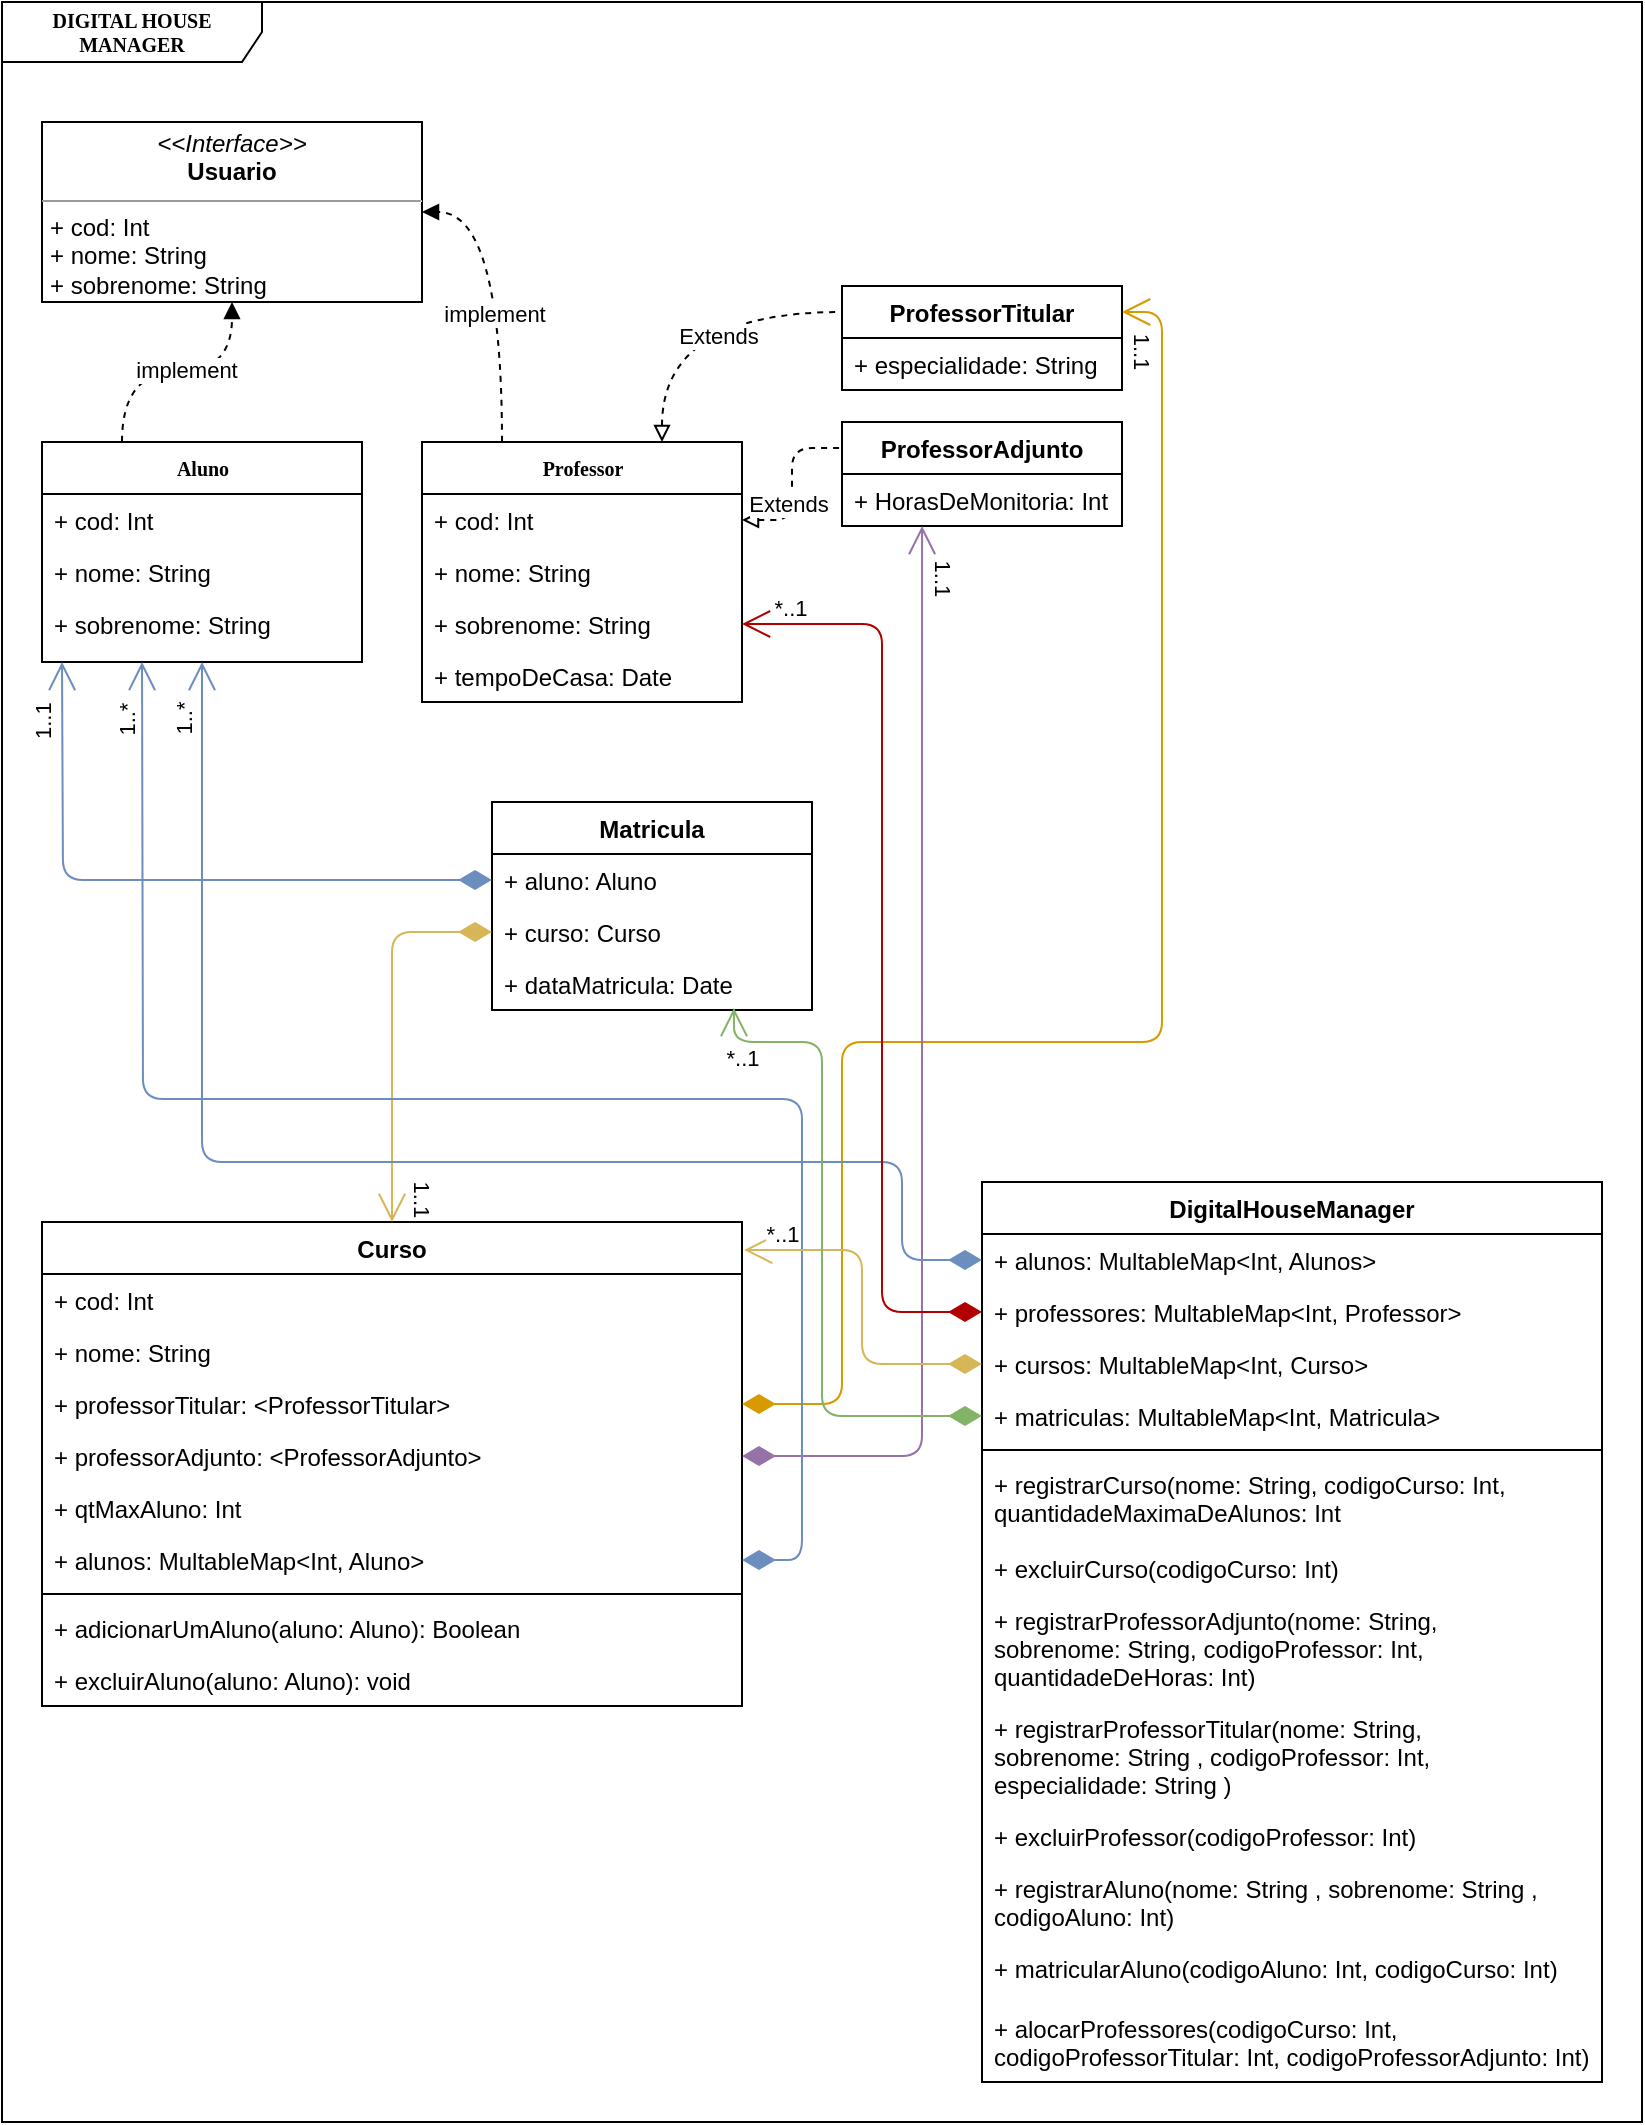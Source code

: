 <mxfile version="13.7.3" type="device"><diagram name="Page-1" id="c4acf3e9-155e-7222-9cf6-157b1a14988f"><mxGraphModel dx="1422" dy="822" grid="1" gridSize="10" guides="1" tooltips="1" connect="1" arrows="1" fold="1" page="1" pageScale="1" pageWidth="850" pageHeight="1100" background="#ffffff" math="0" shadow="0"><root><mxCell id="0"/><mxCell id="1" parent="0"/><mxCell id="17acba5748e5396b-1" value="&lt;b&gt;DIGITAL HOUSE MANAGER&lt;/b&gt;" style="shape=umlFrame;whiteSpace=wrap;html=1;rounded=0;shadow=0;comic=0;labelBackgroundColor=none;strokeWidth=1;fontFamily=Verdana;fontSize=10;align=center;width=130;height=30;" parent="1" vertex="1"><mxGeometry x="20" y="20" width="820" height="1060" as="geometry"/></mxCell><mxCell id="5d2195bd80daf111-18" value="&lt;p style=&quot;margin: 0px ; margin-top: 4px ; text-align: center&quot;&gt;&lt;i&gt;&amp;lt;&amp;lt;Interface&amp;gt;&amp;gt;&lt;/i&gt;&lt;br&gt;&lt;b&gt;Usuario&lt;/b&gt;&lt;/p&gt;&lt;hr size=&quot;1&quot;&gt;&lt;p style=&quot;margin: 0px ; margin-left: 4px&quot;&gt;+ cod: Int&lt;br&gt;+ nome: String&lt;/p&gt;&lt;p style=&quot;margin: 0px ; margin-left: 4px&quot;&gt;+ sobrenome: String&lt;/p&gt;" style="verticalAlign=top;align=left;overflow=fill;fontSize=12;fontFamily=Helvetica;html=1;rounded=0;shadow=0;comic=0;labelBackgroundColor=none;strokeWidth=1" parent="1" vertex="1"><mxGeometry x="40" y="80" width="190" height="90" as="geometry"/></mxCell><mxCell id="fghhIBvRwa1IdFQDyETA-71" style="edgeStyle=orthogonalEdgeStyle;orthogonalLoop=1;jettySize=auto;html=1;exitX=0.25;exitY=0;exitDx=0;exitDy=0;entryX=0.5;entryY=1;entryDx=0;entryDy=0;endArrow=block;endFill=1;curved=1;startArrow=none;startFill=0;shadow=0;sketch=0;dashed=1;" parent="1" source="17acba5748e5396b-20" target="5d2195bd80daf111-18" edge="1"><mxGeometry relative="1" as="geometry"/></mxCell><mxCell id="LYIps1EA8uZqR7ykIR2i-9" value="implement" style="edgeLabel;html=1;align=center;verticalAlign=middle;resizable=0;points=[];" vertex="1" connectable="0" parent="fghhIBvRwa1IdFQDyETA-71"><mxGeometry x="0.073" y="1" relative="1" as="geometry"><mxPoint as="offset"/></mxGeometry></mxCell><mxCell id="17acba5748e5396b-20" value="&lt;b&gt;Aluno&lt;/b&gt;" style="swimlane;html=1;fontStyle=0;childLayout=stackLayout;horizontal=1;startSize=26;fillColor=none;horizontalStack=0;resizeParent=1;resizeLast=0;collapsible=1;marginBottom=0;swimlaneFillColor=#ffffff;rounded=0;shadow=0;comic=0;labelBackgroundColor=none;strokeWidth=1;fontFamily=Verdana;fontSize=10;align=center;" parent="1" vertex="1"><mxGeometry x="40" y="240" width="160" height="110" as="geometry"/></mxCell><mxCell id="17acba5748e5396b-26" value="+ cod: Int" style="text;html=1;strokeColor=none;fillColor=none;align=left;verticalAlign=top;spacingLeft=4;spacingRight=4;whiteSpace=wrap;overflow=hidden;rotatable=0;points=[[0,0.5],[1,0.5]];portConstraint=eastwest;" parent="17acba5748e5396b-20" vertex="1"><mxGeometry y="26" width="160" height="26" as="geometry"/></mxCell><mxCell id="17acba5748e5396b-21" value="+ nome: String" style="text;html=1;strokeColor=none;fillColor=none;align=left;verticalAlign=top;spacingLeft=4;spacingRight=4;whiteSpace=wrap;overflow=hidden;rotatable=0;points=[[0,0.5],[1,0.5]];portConstraint=eastwest;" parent="17acba5748e5396b-20" vertex="1"><mxGeometry y="52" width="160" height="26" as="geometry"/></mxCell><mxCell id="17acba5748e5396b-24" value="+ sobrenome: String" style="text;html=1;strokeColor=none;fillColor=none;align=left;verticalAlign=top;spacingLeft=4;spacingRight=4;whiteSpace=wrap;overflow=hidden;rotatable=0;points=[[0,0.5],[1,0.5]];portConstraint=eastwest;" parent="17acba5748e5396b-20" vertex="1"><mxGeometry y="78" width="160" height="26" as="geometry"/></mxCell><mxCell id="fghhIBvRwa1IdFQDyETA-9" style="edgeStyle=orthogonalEdgeStyle;orthogonalLoop=1;jettySize=auto;html=1;exitX=0.75;exitY=0;exitDx=0;exitDy=0;entryX=0;entryY=0.25;entryDx=0;entryDy=0;endArrow=none;endFill=0;shadow=0;startFill=0;startArrow=block;sketch=0;curved=1;dashed=1;" parent="1" source="17acba5748e5396b-30" target="fghhIBvRwa1IdFQDyETA-4" edge="1"><mxGeometry relative="1" as="geometry"/></mxCell><mxCell id="LYIps1EA8uZqR7ykIR2i-11" value="Extends" style="edgeLabel;html=1;align=center;verticalAlign=middle;resizable=0;points=[];" vertex="1" connectable="0" parent="fghhIBvRwa1IdFQDyETA-9"><mxGeometry x="0.197" y="-12" relative="1" as="geometry"><mxPoint as="offset"/></mxGeometry></mxCell><mxCell id="fghhIBvRwa1IdFQDyETA-69" style="edgeStyle=orthogonalEdgeStyle;orthogonalLoop=1;jettySize=auto;html=1;exitX=0.25;exitY=0;exitDx=0;exitDy=0;entryX=1;entryY=0.5;entryDx=0;entryDy=0;endArrow=block;endFill=1;shadow=0;startFill=0;startArrow=none;sketch=0;curved=1;dashed=1;" parent="1" source="17acba5748e5396b-30" target="5d2195bd80daf111-18" edge="1"><mxGeometry relative="1" as="geometry"/></mxCell><mxCell id="LYIps1EA8uZqR7ykIR2i-10" value="implement" style="edgeLabel;html=1;align=center;verticalAlign=middle;resizable=0;points=[];" vertex="1" connectable="0" parent="fghhIBvRwa1IdFQDyETA-69"><mxGeometry x="-0.17" y="4" relative="1" as="geometry"><mxPoint as="offset"/></mxGeometry></mxCell><mxCell id="17acba5748e5396b-30" value="&lt;b&gt;Professor&lt;/b&gt;" style="swimlane;html=1;fontStyle=0;childLayout=stackLayout;horizontal=1;startSize=26;fillColor=none;horizontalStack=0;resizeParent=1;resizeLast=0;collapsible=1;marginBottom=0;swimlaneFillColor=#ffffff;rounded=0;shadow=0;comic=0;labelBackgroundColor=none;strokeWidth=1;fontFamily=Verdana;fontSize=10;align=center;" parent="1" vertex="1"><mxGeometry x="230" y="240" width="160" height="130" as="geometry"/></mxCell><mxCell id="17acba5748e5396b-31" value="+ cod: Int" style="text;html=1;strokeColor=none;fillColor=none;align=left;verticalAlign=top;spacingLeft=4;spacingRight=4;whiteSpace=wrap;overflow=hidden;rotatable=0;points=[[0,0.5],[1,0.5]];portConstraint=eastwest;" parent="17acba5748e5396b-30" vertex="1"><mxGeometry y="26" width="160" height="26" as="geometry"/></mxCell><mxCell id="17acba5748e5396b-32" value="+ nome: String" style="text;html=1;strokeColor=none;fillColor=none;align=left;verticalAlign=top;spacingLeft=4;spacingRight=4;whiteSpace=wrap;overflow=hidden;rotatable=0;points=[[0,0.5],[1,0.5]];portConstraint=eastwest;" parent="17acba5748e5396b-30" vertex="1"><mxGeometry y="52" width="160" height="26" as="geometry"/></mxCell><mxCell id="17acba5748e5396b-33" value="+ sobrenome: String" style="text;html=1;strokeColor=none;fillColor=none;align=left;verticalAlign=top;spacingLeft=4;spacingRight=4;whiteSpace=wrap;overflow=hidden;rotatable=0;points=[[0,0.5],[1,0.5]];portConstraint=eastwest;" parent="17acba5748e5396b-30" vertex="1"><mxGeometry y="78" width="160" height="26" as="geometry"/></mxCell><mxCell id="fghhIBvRwa1IdFQDyETA-3" value="+ tempoDeCasa: Date" style="text;html=1;strokeColor=none;fillColor=none;align=left;verticalAlign=top;spacingLeft=4;spacingRight=4;whiteSpace=wrap;overflow=hidden;rotatable=0;points=[[0,0.5],[1,0.5]];portConstraint=eastwest;" parent="17acba5748e5396b-30" vertex="1"><mxGeometry y="104" width="160" height="26" as="geometry"/></mxCell><mxCell id="fghhIBvRwa1IdFQDyETA-4" value="ProfessorTitular" style="swimlane;fontStyle=1;childLayout=stackLayout;horizontal=1;startSize=26;fillColor=none;horizontalStack=0;resizeParent=1;resizeParentMax=0;resizeLast=0;collapsible=1;marginBottom=0;" parent="1" vertex="1"><mxGeometry x="440" y="162" width="140" height="52" as="geometry"/></mxCell><mxCell id="fghhIBvRwa1IdFQDyETA-5" value="+ especialidade: String" style="text;strokeColor=none;fillColor=none;align=left;verticalAlign=top;spacingLeft=4;spacingRight=4;overflow=hidden;rotatable=0;points=[[0,0.5],[1,0.5]];portConstraint=eastwest;" parent="fghhIBvRwa1IdFQDyETA-4" vertex="1"><mxGeometry y="26" width="140" height="26" as="geometry"/></mxCell><mxCell id="fghhIBvRwa1IdFQDyETA-10" value="ProfessorAdjunto" style="swimlane;fontStyle=1;childLayout=stackLayout;horizontal=1;startSize=26;fillColor=none;horizontalStack=0;resizeParent=1;resizeParentMax=0;resizeLast=0;collapsible=1;marginBottom=0;" parent="1" vertex="1"><mxGeometry x="440" y="230" width="140" height="52" as="geometry"/></mxCell><mxCell id="fghhIBvRwa1IdFQDyETA-11" value="+ HorasDeMonitoria: Int" style="text;strokeColor=none;fillColor=none;align=left;verticalAlign=top;spacingLeft=4;spacingRight=4;overflow=hidden;rotatable=0;points=[[0,0.5],[1,0.5]];portConstraint=eastwest;" parent="fghhIBvRwa1IdFQDyETA-10" vertex="1"><mxGeometry y="26" width="140" height="26" as="geometry"/></mxCell><mxCell id="fghhIBvRwa1IdFQDyETA-12" style="edgeStyle=orthogonalEdgeStyle;rounded=1;orthogonalLoop=1;jettySize=auto;html=1;exitX=1;exitY=0.5;exitDx=0;exitDy=0;entryX=0;entryY=0.25;entryDx=0;entryDy=0;endArrow=none;endFill=0;shadow=0;startFill=0;sketch=0;dashed=1;startArrow=block;" parent="1" source="17acba5748e5396b-31" target="fghhIBvRwa1IdFQDyETA-10" edge="1"><mxGeometry relative="1" as="geometry"/></mxCell><mxCell id="LYIps1EA8uZqR7ykIR2i-12" value="Extends" style="edgeLabel;html=1;align=center;verticalAlign=middle;resizable=0;points=[];" vertex="1" connectable="0" parent="fghhIBvRwa1IdFQDyETA-12"><mxGeometry x="-0.465" y="8" relative="1" as="geometry"><mxPoint as="offset"/></mxGeometry></mxCell><mxCell id="fghhIBvRwa1IdFQDyETA-44" value="DigitalHouseManager" style="swimlane;fontStyle=1;align=center;verticalAlign=top;childLayout=stackLayout;horizontal=1;startSize=26;horizontalStack=0;resizeParent=1;resizeParentMax=0;resizeLast=0;collapsible=1;marginBottom=0;" parent="1" vertex="1"><mxGeometry x="510" y="610" width="310" height="450" as="geometry"/></mxCell><mxCell id="fghhIBvRwa1IdFQDyETA-45" value="+ alunos: MultableMap&lt;Int, Alunos&gt;" style="text;strokeColor=none;fillColor=none;align=left;verticalAlign=top;spacingLeft=4;spacingRight=4;overflow=hidden;rotatable=0;points=[[0,0.5],[1,0.5]];portConstraint=eastwest;" parent="fghhIBvRwa1IdFQDyETA-44" vertex="1"><mxGeometry y="26" width="310" height="26" as="geometry"/></mxCell><mxCell id="fghhIBvRwa1IdFQDyETA-49" value="+ professores: MultableMap&lt;Int, Professor&gt;" style="text;strokeColor=none;fillColor=none;align=left;verticalAlign=top;spacingLeft=4;spacingRight=4;overflow=hidden;rotatable=0;points=[[0,0.5],[1,0.5]];portConstraint=eastwest;" parent="fghhIBvRwa1IdFQDyETA-44" vertex="1"><mxGeometry y="52" width="310" height="26" as="geometry"/></mxCell><mxCell id="fghhIBvRwa1IdFQDyETA-50" value="+ cursos: MultableMap&lt;Int, Curso&gt;" style="text;strokeColor=none;fillColor=none;align=left;verticalAlign=top;spacingLeft=4;spacingRight=4;overflow=hidden;rotatable=0;points=[[0,0.5],[1,0.5]];portConstraint=eastwest;" parent="fghhIBvRwa1IdFQDyETA-44" vertex="1"><mxGeometry y="78" width="310" height="26" as="geometry"/></mxCell><mxCell id="fghhIBvRwa1IdFQDyETA-51" value="+ matriculas: MultableMap&lt;Int, Matricula&gt;" style="text;strokeColor=none;fillColor=none;align=left;verticalAlign=top;spacingLeft=4;spacingRight=4;overflow=hidden;rotatable=0;points=[[0,0.5],[1,0.5]];portConstraint=eastwest;" parent="fghhIBvRwa1IdFQDyETA-44" vertex="1"><mxGeometry y="104" width="310" height="26" as="geometry"/></mxCell><mxCell id="fghhIBvRwa1IdFQDyETA-46" value="" style="line;strokeWidth=1;fillColor=none;align=left;verticalAlign=middle;spacingTop=-1;spacingLeft=3;spacingRight=3;rotatable=0;labelPosition=right;points=[];portConstraint=eastwest;" parent="fghhIBvRwa1IdFQDyETA-44" vertex="1"><mxGeometry y="130" width="310" height="8" as="geometry"/></mxCell><mxCell id="fghhIBvRwa1IdFQDyETA-47" value="+ registrarCurso(nome: String, codigoCurso: Int, &#10;quantidadeMaximaDeAlunos: Int" style="text;strokeColor=none;fillColor=none;align=left;verticalAlign=top;spacingLeft=4;spacingRight=4;overflow=hidden;rotatable=0;points=[[0,0.5],[1,0.5]];portConstraint=eastwest;" parent="fghhIBvRwa1IdFQDyETA-44" vertex="1"><mxGeometry y="138" width="310" height="42" as="geometry"/></mxCell><mxCell id="fghhIBvRwa1IdFQDyETA-56" value="+ excluirCurso(codigoCurso: Int)" style="text;strokeColor=none;fillColor=none;align=left;verticalAlign=top;spacingLeft=4;spacingRight=4;overflow=hidden;rotatable=0;points=[[0,0.5],[1,0.5]];portConstraint=eastwest;" parent="fghhIBvRwa1IdFQDyETA-44" vertex="1"><mxGeometry y="180" width="310" height="26" as="geometry"/></mxCell><mxCell id="fghhIBvRwa1IdFQDyETA-57" value="+ registrarProfessorAdjunto(nome: String, &#10;sobrenome: String, codigoProfessor: Int, &#10;quantidadeDeHoras: Int)" style="text;strokeColor=none;fillColor=none;align=left;verticalAlign=top;spacingLeft=4;spacingRight=4;overflow=hidden;rotatable=0;points=[[0,0.5],[1,0.5]];portConstraint=eastwest;" parent="fghhIBvRwa1IdFQDyETA-44" vertex="1"><mxGeometry y="206" width="310" height="54" as="geometry"/></mxCell><mxCell id="fghhIBvRwa1IdFQDyETA-58" value="+ registrarProfessorTitular(nome: String, &#10;sobrenome: String , codigoProfessor: Int, &#10;especialidade: String )" style="text;strokeColor=none;fillColor=none;align=left;verticalAlign=top;spacingLeft=4;spacingRight=4;overflow=hidden;rotatable=0;points=[[0,0.5],[1,0.5]];portConstraint=eastwest;" parent="fghhIBvRwa1IdFQDyETA-44" vertex="1"><mxGeometry y="260" width="310" height="54" as="geometry"/></mxCell><mxCell id="fghhIBvRwa1IdFQDyETA-59" value="+ excluirProfessor(codigoProfessor: Int)" style="text;strokeColor=none;fillColor=none;align=left;verticalAlign=top;spacingLeft=4;spacingRight=4;overflow=hidden;rotatable=0;points=[[0,0.5],[1,0.5]];portConstraint=eastwest;" parent="fghhIBvRwa1IdFQDyETA-44" vertex="1"><mxGeometry y="314" width="310" height="26" as="geometry"/></mxCell><mxCell id="fghhIBvRwa1IdFQDyETA-60" value="+ registrarAluno(nome: String , sobrenome: String , &#10;codigoAluno: Int)" style="text;strokeColor=none;fillColor=none;align=left;verticalAlign=top;spacingLeft=4;spacingRight=4;overflow=hidden;rotatable=0;points=[[0,0.5],[1,0.5]];portConstraint=eastwest;" parent="fghhIBvRwa1IdFQDyETA-44" vertex="1"><mxGeometry y="340" width="310" height="40" as="geometry"/></mxCell><mxCell id="fghhIBvRwa1IdFQDyETA-61" value="+ matricularAluno(codigoAluno: Int, codigoCurso: Int)" style="text;strokeColor=none;fillColor=none;align=left;verticalAlign=top;spacingLeft=4;spacingRight=4;overflow=hidden;rotatable=0;points=[[0,0.5],[1,0.5]];portConstraint=eastwest;" parent="fghhIBvRwa1IdFQDyETA-44" vertex="1"><mxGeometry y="380" width="310" height="30" as="geometry"/></mxCell><mxCell id="fghhIBvRwa1IdFQDyETA-62" value="+ alocarProfessores(codigoCurso: Int, &#10;codigoProfessorTitular: Int, codigoProfessorAdjunto: Int)" style="text;strokeColor=none;fillColor=none;align=left;verticalAlign=top;spacingLeft=4;spacingRight=4;overflow=hidden;rotatable=0;points=[[0,0.5],[1,0.5]];portConstraint=eastwest;" parent="fghhIBvRwa1IdFQDyETA-44" vertex="1"><mxGeometry y="410" width="310" height="40" as="geometry"/></mxCell><mxCell id="fghhIBvRwa1IdFQDyETA-13" value="Curso" style="swimlane;fontStyle=1;childLayout=stackLayout;horizontal=1;startSize=26;fillColor=none;horizontalStack=0;resizeParent=1;resizeParentMax=0;resizeLast=0;collapsible=1;marginBottom=0;" parent="1" vertex="1"><mxGeometry x="40" y="630" width="350" height="242" as="geometry"/></mxCell><mxCell id="fghhIBvRwa1IdFQDyETA-15" value="+ cod: Int" style="text;strokeColor=none;fillColor=none;align=left;verticalAlign=top;spacingLeft=4;spacingRight=4;overflow=hidden;rotatable=0;points=[[0,0.5],[1,0.5]];portConstraint=eastwest;" parent="fghhIBvRwa1IdFQDyETA-13" vertex="1"><mxGeometry y="26" width="350" height="26" as="geometry"/></mxCell><mxCell id="fghhIBvRwa1IdFQDyETA-14" value="+ nome: String" style="text;strokeColor=none;fillColor=none;align=left;verticalAlign=top;spacingLeft=4;spacingRight=4;overflow=hidden;rotatable=0;points=[[0,0.5],[1,0.5]];portConstraint=eastwest;" parent="fghhIBvRwa1IdFQDyETA-13" vertex="1"><mxGeometry y="52" width="350" height="26" as="geometry"/></mxCell><mxCell id="fghhIBvRwa1IdFQDyETA-16" value="+ professorTitular: &lt;ProfessorTitular&gt;" style="text;strokeColor=none;fillColor=none;align=left;verticalAlign=top;spacingLeft=4;spacingRight=4;overflow=hidden;rotatable=0;points=[[0,0.5],[1,0.5]];portConstraint=eastwest;" parent="fghhIBvRwa1IdFQDyETA-13" vertex="1"><mxGeometry y="78" width="350" height="26" as="geometry"/></mxCell><mxCell id="fghhIBvRwa1IdFQDyETA-17" value="+ professorAdjunto: &lt;ProfessorAdjunto&gt;" style="text;strokeColor=none;fillColor=none;align=left;verticalAlign=top;spacingLeft=4;spacingRight=4;overflow=hidden;rotatable=0;points=[[0,0.5],[1,0.5]];portConstraint=eastwest;" parent="fghhIBvRwa1IdFQDyETA-13" vertex="1"><mxGeometry y="104" width="350" height="26" as="geometry"/></mxCell><mxCell id="fghhIBvRwa1IdFQDyETA-18" value="+ qtMaxAluno: Int" style="text;strokeColor=none;fillColor=none;align=left;verticalAlign=top;spacingLeft=4;spacingRight=4;overflow=hidden;rotatable=0;points=[[0,0.5],[1,0.5]];portConstraint=eastwest;" parent="fghhIBvRwa1IdFQDyETA-13" vertex="1"><mxGeometry y="130" width="350" height="26" as="geometry"/></mxCell><mxCell id="fghhIBvRwa1IdFQDyETA-19" value="+ alunos: MultableMap&lt;Int, Aluno&gt;" style="text;strokeColor=none;fillColor=none;align=left;verticalAlign=top;spacingLeft=4;spacingRight=4;overflow=hidden;rotatable=0;points=[[0,0.5],[1,0.5]];portConstraint=eastwest;" parent="fghhIBvRwa1IdFQDyETA-13" vertex="1"><mxGeometry y="156" width="350" height="26" as="geometry"/></mxCell><mxCell id="fghhIBvRwa1IdFQDyETA-27" value="" style="line;strokeWidth=1;fillColor=none;align=left;verticalAlign=middle;spacingTop=-1;spacingLeft=3;spacingRight=3;rotatable=0;labelPosition=right;points=[];portConstraint=eastwest;" parent="fghhIBvRwa1IdFQDyETA-13" vertex="1"><mxGeometry y="182" width="350" height="8" as="geometry"/></mxCell><mxCell id="fghhIBvRwa1IdFQDyETA-28" value="+ adicionarUmAluno(aluno: Aluno): Boolean" style="text;strokeColor=none;fillColor=none;align=left;verticalAlign=top;spacingLeft=4;spacingRight=4;overflow=hidden;rotatable=0;points=[[0,0.5],[1,0.5]];portConstraint=eastwest;" parent="fghhIBvRwa1IdFQDyETA-13" vertex="1"><mxGeometry y="190" width="350" height="26" as="geometry"/></mxCell><mxCell id="fghhIBvRwa1IdFQDyETA-37" value="+ excluirAluno(aluno: Aluno): void" style="text;strokeColor=none;fillColor=none;align=left;verticalAlign=top;spacingLeft=4;spacingRight=4;overflow=hidden;rotatable=0;points=[[0,0.5],[1,0.5]];portConstraint=eastwest;" parent="fghhIBvRwa1IdFQDyETA-13" vertex="1"><mxGeometry y="216" width="350" height="26" as="geometry"/></mxCell><mxCell id="fghhIBvRwa1IdFQDyETA-38" value="Matricula" style="swimlane;fontStyle=1;align=center;verticalAlign=top;childLayout=stackLayout;horizontal=1;startSize=26;horizontalStack=0;resizeParent=1;resizeParentMax=0;resizeLast=0;collapsible=1;marginBottom=0;" parent="1" vertex="1"><mxGeometry x="265" y="420" width="160" height="104" as="geometry"/></mxCell><mxCell id="fghhIBvRwa1IdFQDyETA-39" value="+ aluno: Aluno" style="text;strokeColor=none;fillColor=none;align=left;verticalAlign=top;spacingLeft=4;spacingRight=4;overflow=hidden;rotatable=0;points=[[0,0.5],[1,0.5]];portConstraint=eastwest;" parent="fghhIBvRwa1IdFQDyETA-38" vertex="1"><mxGeometry y="26" width="160" height="26" as="geometry"/></mxCell><mxCell id="fghhIBvRwa1IdFQDyETA-42" value="+ curso: Curso" style="text;strokeColor=none;fillColor=none;align=left;verticalAlign=top;spacingLeft=4;spacingRight=4;overflow=hidden;rotatable=0;points=[[0,0.5],[1,0.5]];portConstraint=eastwest;" parent="fghhIBvRwa1IdFQDyETA-38" vertex="1"><mxGeometry y="52" width="160" height="26" as="geometry"/></mxCell><mxCell id="fghhIBvRwa1IdFQDyETA-43" value="+ dataMatricula: Date" style="text;strokeColor=none;fillColor=none;align=left;verticalAlign=top;spacingLeft=4;spacingRight=4;overflow=hidden;rotatable=0;points=[[0,0.5],[1,0.5]];portConstraint=eastwest;" parent="fghhIBvRwa1IdFQDyETA-38" vertex="1"><mxGeometry y="78" width="160" height="26" as="geometry"/></mxCell><mxCell id="fghhIBvRwa1IdFQDyETA-64" style="edgeStyle=orthogonalEdgeStyle;rounded=1;orthogonalLoop=1;jettySize=auto;html=1;exitX=0;exitY=0.5;exitDx=0;exitDy=0;endArrow=open;endSize=12;startArrow=diamondThin;startFill=1;shadow=0;align=left;verticalAlign=bottom;startSize=14;fillColor=#dae8fc;strokeColor=#6c8ebf;" parent="1" source="fghhIBvRwa1IdFQDyETA-39" edge="1"><mxGeometry relative="1" as="geometry"><mxPoint x="50" y="350" as="targetPoint"/></mxGeometry></mxCell><mxCell id="LYIps1EA8uZqR7ykIR2i-15" value="1..1" style="edgeLabel;html=1;align=center;verticalAlign=middle;resizable=0;points=[];rotation=-90;" vertex="1" connectable="0" parent="fghhIBvRwa1IdFQDyETA-64"><mxGeometry x="0.956" y="2" relative="1" as="geometry"><mxPoint x="-8" y="22.8" as="offset"/></mxGeometry></mxCell><mxCell id="fghhIBvRwa1IdFQDyETA-65" style="edgeStyle=orthogonalEdgeStyle;rounded=1;orthogonalLoop=1;jettySize=auto;html=1;exitX=0;exitY=0.5;exitDx=0;exitDy=0;endArrow=open;endSize=12;shadow=0;align=left;verticalAlign=bottom;startFill=1;startArrow=diamondThin;startSize=14;fillColor=#fff2cc;strokeColor=#d6b656;" parent="1" source="fghhIBvRwa1IdFQDyETA-42" target="fghhIBvRwa1IdFQDyETA-13" edge="1"><mxGeometry relative="1" as="geometry"/></mxCell><mxCell id="LYIps1EA8uZqR7ykIR2i-16" value="&lt;span style=&quot;color: rgba(0 , 0 , 0 , 0) ; font-family: monospace ; font-size: 0px ; background-color: rgb(248 , 249 , 250)&quot;&gt;%3CmxGraphModel%3E%3Croot%3E%3CmxCell%20id%3D%220%22%2F%3E%3CmxCell%20id%3D%221%22%20parent%3D%220%22%2F%3E%3CmxCell%20id%3D%222%22%20value%3D%221..1%22%20style%3D%22edgeLabel%3Bhtml%3D1%3Balign%3Dcenter%3BverticalAlign%3Dmiddle%3Bresizable%3D0%3Bpoints%3D%5B%5D%3Brotation%3D-90%3B%22%20vertex%3D%221%22%20connectable%3D%220%22%20parent%3D%221%22%3E%3CmxGeometry%20x%3D%2240%22%20y%3D%22380.133%22%20as%3D%22geometry%22%2F%3E%3C%2FmxCell%3E%3C%2Froot%3E%3C%2FmxGraphModel%31&lt;/span&gt;" style="edgeLabel;html=1;align=center;verticalAlign=middle;resizable=0;points=[];" vertex="1" connectable="0" parent="fghhIBvRwa1IdFQDyETA-65"><mxGeometry x="0.75" y="1" relative="1" as="geometry"><mxPoint as="offset"/></mxGeometry></mxCell><mxCell id="LYIps1EA8uZqR7ykIR2i-17" value="1..1" style="edgeLabel;html=1;align=center;verticalAlign=middle;resizable=0;points=[];rotation=90;" vertex="1" connectable="0" parent="fghhIBvRwa1IdFQDyETA-65"><mxGeometry x="0.775" y="1" relative="1" as="geometry"><mxPoint x="14" y="9.98" as="offset"/></mxGeometry></mxCell><mxCell id="fghhIBvRwa1IdFQDyETA-66" style="edgeStyle=orthogonalEdgeStyle;rounded=1;orthogonalLoop=1;jettySize=auto;html=1;exitX=1;exitY=0.5;exitDx=0;exitDy=0;entryX=1;entryY=0.25;entryDx=0;entryDy=0;endArrow=open;endSize=12;shadow=0;align=left;verticalAlign=bottom;startFill=1;startArrow=diamondThin;startSize=14;fillColor=#ffe6cc;strokeColor=#d79b00;" parent="1" source="fghhIBvRwa1IdFQDyETA-16" target="fghhIBvRwa1IdFQDyETA-4" edge="1"><mxGeometry relative="1" as="geometry"><Array as="points"><mxPoint x="440" y="721"/><mxPoint x="440" y="540"/><mxPoint x="600" y="540"/><mxPoint x="600" y="175"/></Array></mxGeometry></mxCell><mxCell id="LYIps1EA8uZqR7ykIR2i-20" value="1..1" style="edgeLabel;html=1;align=center;verticalAlign=middle;resizable=0;points=[];rotation=90;" vertex="1" connectable="0" parent="fghhIBvRwa1IdFQDyETA-66"><mxGeometry x="0.92" relative="1" as="geometry"><mxPoint x="-10" y="8" as="offset"/></mxGeometry></mxCell><mxCell id="fghhIBvRwa1IdFQDyETA-67" style="edgeStyle=orthogonalEdgeStyle;rounded=1;orthogonalLoop=1;jettySize=auto;html=1;exitX=1;exitY=0.5;exitDx=0;exitDy=0;entryX=0.286;entryY=1;entryDx=0;entryDy=0;entryPerimeter=0;endArrow=open;endSize=12;startArrow=diamondThin;startFill=1;shadow=0;align=left;verticalAlign=bottom;startSize=14;fillColor=#e1d5e7;strokeColor=#9673a6;" parent="1" source="fghhIBvRwa1IdFQDyETA-17" target="fghhIBvRwa1IdFQDyETA-11" edge="1"><mxGeometry relative="1" as="geometry"/></mxCell><mxCell id="LYIps1EA8uZqR7ykIR2i-18" value="1..1" style="edgeLabel;html=1;align=center;verticalAlign=middle;resizable=0;points=[];rotation=90;" vertex="1" connectable="0" parent="fghhIBvRwa1IdFQDyETA-67"><mxGeometry x="0.93" relative="1" as="geometry"><mxPoint x="11" y="6" as="offset"/></mxGeometry></mxCell><mxCell id="fghhIBvRwa1IdFQDyETA-68" style="edgeStyle=orthogonalEdgeStyle;rounded=1;orthogonalLoop=1;jettySize=auto;html=1;exitX=1;exitY=0.5;exitDx=0;exitDy=0;endArrow=open;endSize=12;shadow=0;align=left;verticalAlign=bottom;startFill=1;startArrow=diamondThin;startSize=14;fillColor=#dae8fc;strokeColor=#6c8ebf;" parent="1" source="fghhIBvRwa1IdFQDyETA-19" edge="1"><mxGeometry relative="1" as="geometry"><mxPoint x="90" y="350" as="targetPoint"/></mxGeometry></mxCell><mxCell id="LYIps1EA8uZqR7ykIR2i-22" value="&lt;span style=&quot;color: rgba(0 , 0 , 0 , 0) ; font-family: monospace ; font-size: 0px ; background-color: rgb(248 , 249 , 250)&quot;&gt;%3CmxGraphModel%3E%3Croot%3E%3CmxCell%20id%3D%220%22%2F%3E%3CmxCell%20id%3D%221%22%20parent%3D%220%22%2F%3E%3CmxCell%20id%3D%222%22%20value%3D%221..1%22%20style%3D%22edgeLabel%3Bhtml%3D1%3Balign%3Dcenter%3BverticalAlign%3Dmiddle%3Bresizable%3D0%3Bpoints%3D%5B%5D%3Brotation%3D-90%3B%22%20vertex%3D%221%22%20connectable%3D%220%22%20parent%3D%221%22%3E%3CmxGeometry%20x%3D%2240%22%20y%3D%22380.133%22%20as%3D%22geometry%22%2F%3E%3C%2FmxCell%3E%3C%2Froot%3E%3C%2FmxGraphModel%3E&lt;/span&gt;" style="edgeLabel;html=1;align=center;verticalAlign=middle;resizable=0;points=[];" vertex="1" connectable="0" parent="fghhIBvRwa1IdFQDyETA-68"><mxGeometry x="0.934" y="3" relative="1" as="geometry"><mxPoint as="offset"/></mxGeometry></mxCell><mxCell id="LYIps1EA8uZqR7ykIR2i-23" value="1..*" style="edgeLabel;html=1;align=center;verticalAlign=middle;resizable=0;points=[];rotation=-90;" vertex="1" connectable="0" parent="fghhIBvRwa1IdFQDyETA-68"><mxGeometry x="0.953" y="3" relative="1" as="geometry"><mxPoint x="-5" y="10" as="offset"/></mxGeometry></mxCell><mxCell id="fghhIBvRwa1IdFQDyETA-72" style="edgeStyle=orthogonalEdgeStyle;rounded=1;orthogonalLoop=1;jettySize=auto;html=1;exitX=0;exitY=0.5;exitDx=0;exitDy=0;entryX=0.5;entryY=1;entryDx=0;entryDy=0;endArrow=open;endSize=12;shadow=0;align=left;verticalAlign=bottom;startFill=1;startArrow=diamondThin;startSize=14;fillColor=#dae8fc;strokeColor=#6c8ebf;" parent="1" source="fghhIBvRwa1IdFQDyETA-45" target="17acba5748e5396b-20" edge="1"><mxGeometry relative="1" as="geometry"><Array as="points"><mxPoint x="470" y="649"/><mxPoint x="470" y="600"/><mxPoint x="120" y="600"/></Array></mxGeometry></mxCell><mxCell id="LYIps1EA8uZqR7ykIR2i-27" value="1..*" style="edgeLabel;html=1;align=center;verticalAlign=middle;resizable=0;points=[];rotation=-90;" vertex="1" connectable="0" parent="fghhIBvRwa1IdFQDyETA-72"><mxGeometry x="0.914" y="-1" relative="1" as="geometry"><mxPoint x="-10" y="-1" as="offset"/></mxGeometry></mxCell><mxCell id="fghhIBvRwa1IdFQDyETA-73" style="edgeStyle=orthogonalEdgeStyle;rounded=1;orthogonalLoop=1;jettySize=auto;html=1;exitX=0;exitY=0.5;exitDx=0;exitDy=0;entryX=1;entryY=0.5;entryDx=0;entryDy=0;endArrow=open;endSize=12;shadow=0;align=left;verticalAlign=bottom;startFill=1;startArrow=diamondThin;startSize=14;fillColor=#e51400;strokeColor=#B20000;" parent="1" source="fghhIBvRwa1IdFQDyETA-49" target="17acba5748e5396b-33" edge="1"><mxGeometry relative="1" as="geometry"><Array as="points"><mxPoint x="460" y="675"/><mxPoint x="460" y="331"/></Array></mxGeometry></mxCell><mxCell id="LYIps1EA8uZqR7ykIR2i-26" value="*..1" style="edgeLabel;html=1;align=center;verticalAlign=middle;resizable=0;points=[];" vertex="1" connectable="0" parent="fghhIBvRwa1IdFQDyETA-73"><mxGeometry x="0.914" y="1" relative="1" as="geometry"><mxPoint x="4" y="-9" as="offset"/></mxGeometry></mxCell><mxCell id="fghhIBvRwa1IdFQDyETA-74" style="edgeStyle=orthogonalEdgeStyle;rounded=1;orthogonalLoop=1;jettySize=auto;html=1;exitX=0;exitY=0.5;exitDx=0;exitDy=0;entryX=1.003;entryY=0.058;entryDx=0;entryDy=0;entryPerimeter=0;endArrow=open;endSize=12;shadow=0;align=left;verticalAlign=bottom;startFill=1;startArrow=diamondThin;startSize=14;fillColor=#fff2cc;strokeColor=#d6b656;" parent="1" source="fghhIBvRwa1IdFQDyETA-50" target="fghhIBvRwa1IdFQDyETA-13" edge="1"><mxGeometry relative="1" as="geometry"/></mxCell><mxCell id="LYIps1EA8uZqR7ykIR2i-25" value="*..1" style="edgeLabel;html=1;align=center;verticalAlign=middle;resizable=0;points=[];" vertex="1" connectable="0" parent="fghhIBvRwa1IdFQDyETA-74"><mxGeometry x="0.806" relative="1" as="geometry"><mxPoint x="2" y="-8" as="offset"/></mxGeometry></mxCell><mxCell id="fghhIBvRwa1IdFQDyETA-75" style="edgeStyle=orthogonalEdgeStyle;rounded=1;orthogonalLoop=1;jettySize=auto;html=1;exitX=0;exitY=0.5;exitDx=0;exitDy=0;entryX=0.756;entryY=0.962;entryDx=0;entryDy=0;entryPerimeter=0;endArrow=open;endSize=12;shadow=0;align=left;verticalAlign=bottom;startFill=1;startArrow=diamondThin;startSize=14;fillColor=#d5e8d4;strokeColor=#82b366;" parent="1" source="fghhIBvRwa1IdFQDyETA-51" target="fghhIBvRwa1IdFQDyETA-43" edge="1"><mxGeometry relative="1" as="geometry"><Array as="points"><mxPoint x="430" y="727"/><mxPoint x="430" y="540"/><mxPoint x="386" y="540"/></Array></mxGeometry></mxCell><mxCell id="LYIps1EA8uZqR7ykIR2i-24" value="*..1" style="edgeLabel;html=1;align=center;verticalAlign=middle;resizable=0;points=[];" vertex="1" connectable="0" parent="fghhIBvRwa1IdFQDyETA-75"><mxGeometry x="0.873" y="-1" relative="1" as="geometry"><mxPoint y="9" as="offset"/></mxGeometry></mxCell></root></mxGraphModel></diagram></mxfile>